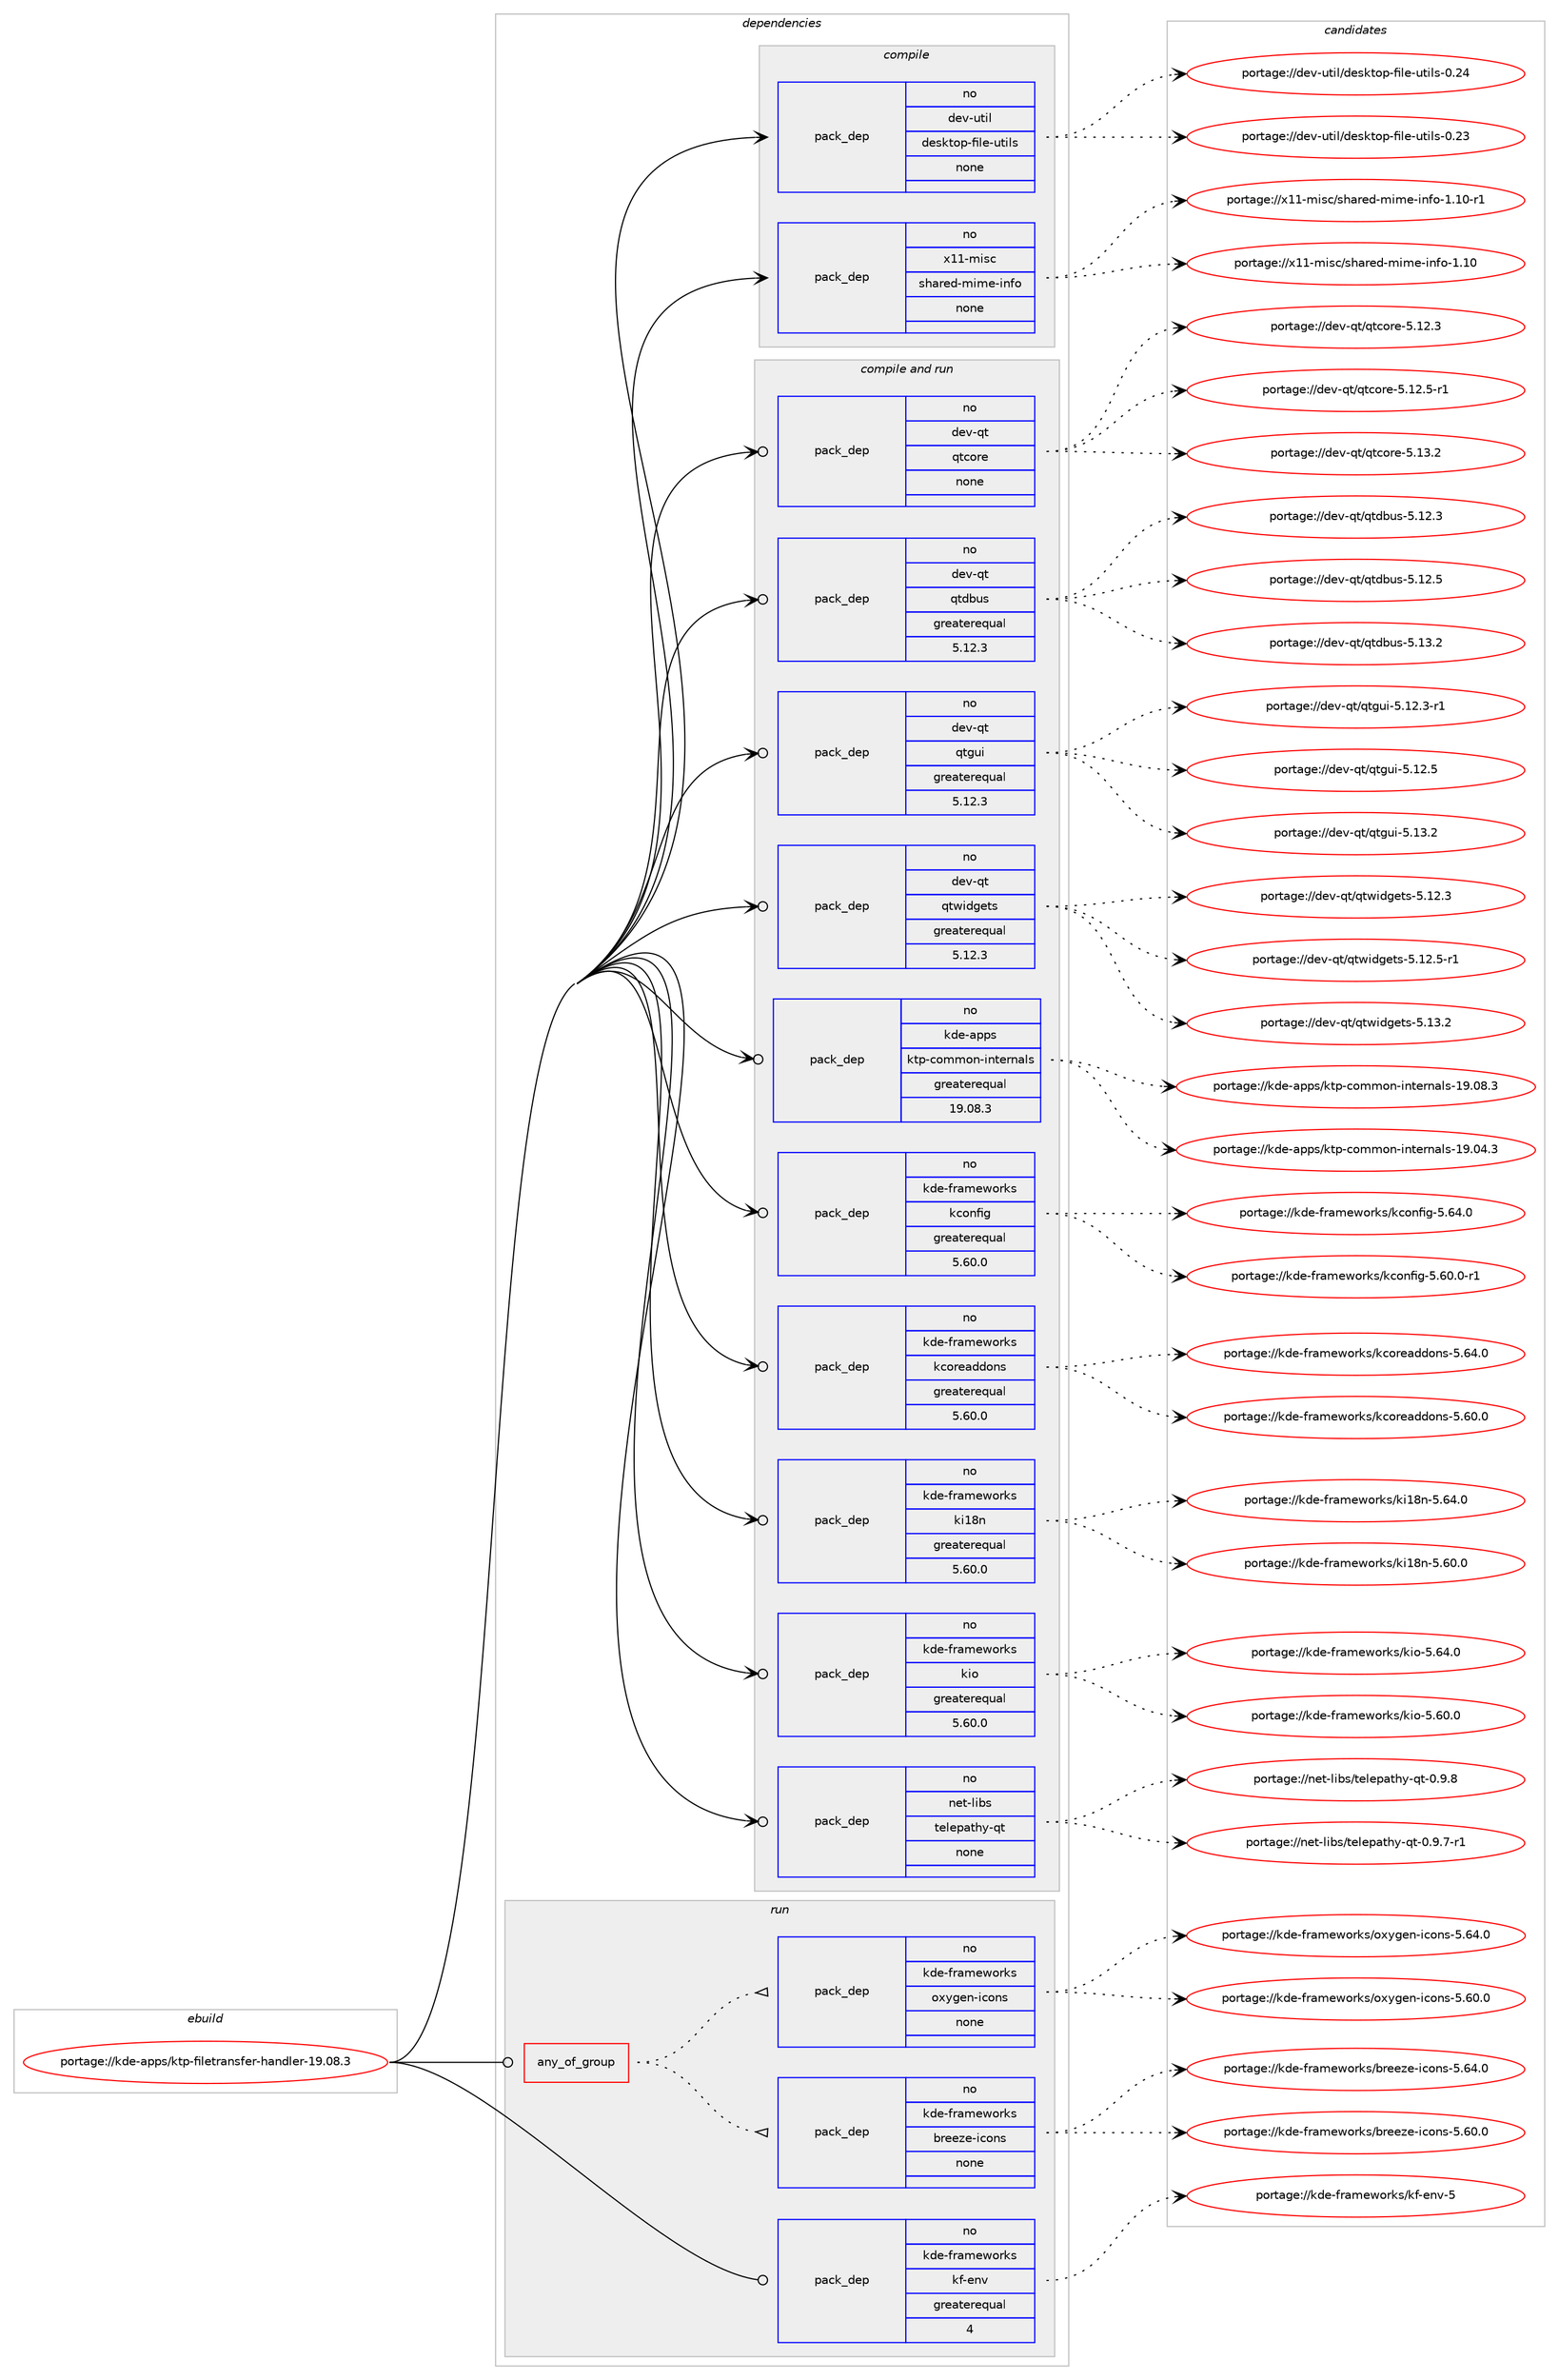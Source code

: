digraph prolog {

# *************
# Graph options
# *************

newrank=true;
concentrate=true;
compound=true;
graph [rankdir=LR,fontname=Helvetica,fontsize=10,ranksep=1.5];#, ranksep=2.5, nodesep=0.2];
edge  [arrowhead=vee];
node  [fontname=Helvetica,fontsize=10];

# **********
# The ebuild
# **********

subgraph cluster_leftcol {
color=gray;
rank=same;
label=<<i>ebuild</i>>;
id [label="portage://kde-apps/ktp-filetransfer-handler-19.08.3", color=red, width=4, href="../kde-apps/ktp-filetransfer-handler-19.08.3.svg"];
}

# ****************
# The dependencies
# ****************

subgraph cluster_midcol {
color=gray;
label=<<i>dependencies</i>>;
subgraph cluster_compile {
fillcolor="#eeeeee";
style=filled;
label=<<i>compile</i>>;
subgraph pack213755 {
dependency293638 [label=<<TABLE BORDER="0" CELLBORDER="1" CELLSPACING="0" CELLPADDING="4" WIDTH="220"><TR><TD ROWSPAN="6" CELLPADDING="30">pack_dep</TD></TR><TR><TD WIDTH="110">no</TD></TR><TR><TD>dev-util</TD></TR><TR><TD>desktop-file-utils</TD></TR><TR><TD>none</TD></TR><TR><TD></TD></TR></TABLE>>, shape=none, color=blue];
}
id:e -> dependency293638:w [weight=20,style="solid",arrowhead="vee"];
subgraph pack213756 {
dependency293639 [label=<<TABLE BORDER="0" CELLBORDER="1" CELLSPACING="0" CELLPADDING="4" WIDTH="220"><TR><TD ROWSPAN="6" CELLPADDING="30">pack_dep</TD></TR><TR><TD WIDTH="110">no</TD></TR><TR><TD>x11-misc</TD></TR><TR><TD>shared-mime-info</TD></TR><TR><TD>none</TD></TR><TR><TD></TD></TR></TABLE>>, shape=none, color=blue];
}
id:e -> dependency293639:w [weight=20,style="solid",arrowhead="vee"];
}
subgraph cluster_compileandrun {
fillcolor="#eeeeee";
style=filled;
label=<<i>compile and run</i>>;
subgraph pack213757 {
dependency293640 [label=<<TABLE BORDER="0" CELLBORDER="1" CELLSPACING="0" CELLPADDING="4" WIDTH="220"><TR><TD ROWSPAN="6" CELLPADDING="30">pack_dep</TD></TR><TR><TD WIDTH="110">no</TD></TR><TR><TD>dev-qt</TD></TR><TR><TD>qtcore</TD></TR><TR><TD>none</TD></TR><TR><TD></TD></TR></TABLE>>, shape=none, color=blue];
}
id:e -> dependency293640:w [weight=20,style="solid",arrowhead="odotvee"];
subgraph pack213758 {
dependency293641 [label=<<TABLE BORDER="0" CELLBORDER="1" CELLSPACING="0" CELLPADDING="4" WIDTH="220"><TR><TD ROWSPAN="6" CELLPADDING="30">pack_dep</TD></TR><TR><TD WIDTH="110">no</TD></TR><TR><TD>dev-qt</TD></TR><TR><TD>qtdbus</TD></TR><TR><TD>greaterequal</TD></TR><TR><TD>5.12.3</TD></TR></TABLE>>, shape=none, color=blue];
}
id:e -> dependency293641:w [weight=20,style="solid",arrowhead="odotvee"];
subgraph pack213759 {
dependency293642 [label=<<TABLE BORDER="0" CELLBORDER="1" CELLSPACING="0" CELLPADDING="4" WIDTH="220"><TR><TD ROWSPAN="6" CELLPADDING="30">pack_dep</TD></TR><TR><TD WIDTH="110">no</TD></TR><TR><TD>dev-qt</TD></TR><TR><TD>qtgui</TD></TR><TR><TD>greaterequal</TD></TR><TR><TD>5.12.3</TD></TR></TABLE>>, shape=none, color=blue];
}
id:e -> dependency293642:w [weight=20,style="solid",arrowhead="odotvee"];
subgraph pack213760 {
dependency293643 [label=<<TABLE BORDER="0" CELLBORDER="1" CELLSPACING="0" CELLPADDING="4" WIDTH="220"><TR><TD ROWSPAN="6" CELLPADDING="30">pack_dep</TD></TR><TR><TD WIDTH="110">no</TD></TR><TR><TD>dev-qt</TD></TR><TR><TD>qtwidgets</TD></TR><TR><TD>greaterequal</TD></TR><TR><TD>5.12.3</TD></TR></TABLE>>, shape=none, color=blue];
}
id:e -> dependency293643:w [weight=20,style="solid",arrowhead="odotvee"];
subgraph pack213761 {
dependency293644 [label=<<TABLE BORDER="0" CELLBORDER="1" CELLSPACING="0" CELLPADDING="4" WIDTH="220"><TR><TD ROWSPAN="6" CELLPADDING="30">pack_dep</TD></TR><TR><TD WIDTH="110">no</TD></TR><TR><TD>kde-apps</TD></TR><TR><TD>ktp-common-internals</TD></TR><TR><TD>greaterequal</TD></TR><TR><TD>19.08.3</TD></TR></TABLE>>, shape=none, color=blue];
}
id:e -> dependency293644:w [weight=20,style="solid",arrowhead="odotvee"];
subgraph pack213762 {
dependency293645 [label=<<TABLE BORDER="0" CELLBORDER="1" CELLSPACING="0" CELLPADDING="4" WIDTH="220"><TR><TD ROWSPAN="6" CELLPADDING="30">pack_dep</TD></TR><TR><TD WIDTH="110">no</TD></TR><TR><TD>kde-frameworks</TD></TR><TR><TD>kconfig</TD></TR><TR><TD>greaterequal</TD></TR><TR><TD>5.60.0</TD></TR></TABLE>>, shape=none, color=blue];
}
id:e -> dependency293645:w [weight=20,style="solid",arrowhead="odotvee"];
subgraph pack213763 {
dependency293646 [label=<<TABLE BORDER="0" CELLBORDER="1" CELLSPACING="0" CELLPADDING="4" WIDTH="220"><TR><TD ROWSPAN="6" CELLPADDING="30">pack_dep</TD></TR><TR><TD WIDTH="110">no</TD></TR><TR><TD>kde-frameworks</TD></TR><TR><TD>kcoreaddons</TD></TR><TR><TD>greaterequal</TD></TR><TR><TD>5.60.0</TD></TR></TABLE>>, shape=none, color=blue];
}
id:e -> dependency293646:w [weight=20,style="solid",arrowhead="odotvee"];
subgraph pack213764 {
dependency293647 [label=<<TABLE BORDER="0" CELLBORDER="1" CELLSPACING="0" CELLPADDING="4" WIDTH="220"><TR><TD ROWSPAN="6" CELLPADDING="30">pack_dep</TD></TR><TR><TD WIDTH="110">no</TD></TR><TR><TD>kde-frameworks</TD></TR><TR><TD>ki18n</TD></TR><TR><TD>greaterequal</TD></TR><TR><TD>5.60.0</TD></TR></TABLE>>, shape=none, color=blue];
}
id:e -> dependency293647:w [weight=20,style="solid",arrowhead="odotvee"];
subgraph pack213765 {
dependency293648 [label=<<TABLE BORDER="0" CELLBORDER="1" CELLSPACING="0" CELLPADDING="4" WIDTH="220"><TR><TD ROWSPAN="6" CELLPADDING="30">pack_dep</TD></TR><TR><TD WIDTH="110">no</TD></TR><TR><TD>kde-frameworks</TD></TR><TR><TD>kio</TD></TR><TR><TD>greaterequal</TD></TR><TR><TD>5.60.0</TD></TR></TABLE>>, shape=none, color=blue];
}
id:e -> dependency293648:w [weight=20,style="solid",arrowhead="odotvee"];
subgraph pack213766 {
dependency293649 [label=<<TABLE BORDER="0" CELLBORDER="1" CELLSPACING="0" CELLPADDING="4" WIDTH="220"><TR><TD ROWSPAN="6" CELLPADDING="30">pack_dep</TD></TR><TR><TD WIDTH="110">no</TD></TR><TR><TD>net-libs</TD></TR><TR><TD>telepathy-qt</TD></TR><TR><TD>none</TD></TR><TR><TD></TD></TR></TABLE>>, shape=none, color=blue];
}
id:e -> dependency293649:w [weight=20,style="solid",arrowhead="odotvee"];
}
subgraph cluster_run {
fillcolor="#eeeeee";
style=filled;
label=<<i>run</i>>;
subgraph any4412 {
dependency293650 [label=<<TABLE BORDER="0" CELLBORDER="1" CELLSPACING="0" CELLPADDING="4"><TR><TD CELLPADDING="10">any_of_group</TD></TR></TABLE>>, shape=none, color=red];subgraph pack213767 {
dependency293651 [label=<<TABLE BORDER="0" CELLBORDER="1" CELLSPACING="0" CELLPADDING="4" WIDTH="220"><TR><TD ROWSPAN="6" CELLPADDING="30">pack_dep</TD></TR><TR><TD WIDTH="110">no</TD></TR><TR><TD>kde-frameworks</TD></TR><TR><TD>breeze-icons</TD></TR><TR><TD>none</TD></TR><TR><TD></TD></TR></TABLE>>, shape=none, color=blue];
}
dependency293650:e -> dependency293651:w [weight=20,style="dotted",arrowhead="oinv"];
subgraph pack213768 {
dependency293652 [label=<<TABLE BORDER="0" CELLBORDER="1" CELLSPACING="0" CELLPADDING="4" WIDTH="220"><TR><TD ROWSPAN="6" CELLPADDING="30">pack_dep</TD></TR><TR><TD WIDTH="110">no</TD></TR><TR><TD>kde-frameworks</TD></TR><TR><TD>oxygen-icons</TD></TR><TR><TD>none</TD></TR><TR><TD></TD></TR></TABLE>>, shape=none, color=blue];
}
dependency293650:e -> dependency293652:w [weight=20,style="dotted",arrowhead="oinv"];
}
id:e -> dependency293650:w [weight=20,style="solid",arrowhead="odot"];
subgraph pack213769 {
dependency293653 [label=<<TABLE BORDER="0" CELLBORDER="1" CELLSPACING="0" CELLPADDING="4" WIDTH="220"><TR><TD ROWSPAN="6" CELLPADDING="30">pack_dep</TD></TR><TR><TD WIDTH="110">no</TD></TR><TR><TD>kde-frameworks</TD></TR><TR><TD>kf-env</TD></TR><TR><TD>greaterequal</TD></TR><TR><TD>4</TD></TR></TABLE>>, shape=none, color=blue];
}
id:e -> dependency293653:w [weight=20,style="solid",arrowhead="odot"];
}
}

# **************
# The candidates
# **************

subgraph cluster_choices {
rank=same;
color=gray;
label=<<i>candidates</i>>;

subgraph choice213755 {
color=black;
nodesep=1;
choiceportage100101118451171161051084710010111510711611111245102105108101451171161051081154548465051 [label="portage://dev-util/desktop-file-utils-0.23", color=red, width=4,href="../dev-util/desktop-file-utils-0.23.svg"];
choiceportage100101118451171161051084710010111510711611111245102105108101451171161051081154548465052 [label="portage://dev-util/desktop-file-utils-0.24", color=red, width=4,href="../dev-util/desktop-file-utils-0.24.svg"];
dependency293638:e -> choiceportage100101118451171161051084710010111510711611111245102105108101451171161051081154548465051:w [style=dotted,weight="100"];
dependency293638:e -> choiceportage100101118451171161051084710010111510711611111245102105108101451171161051081154548465052:w [style=dotted,weight="100"];
}
subgraph choice213756 {
color=black;
nodesep=1;
choiceportage12049494510910511599471151049711410110045109105109101451051101021114549464948 [label="portage://x11-misc/shared-mime-info-1.10", color=red, width=4,href="../x11-misc/shared-mime-info-1.10.svg"];
choiceportage120494945109105115994711510497114101100451091051091014510511010211145494649484511449 [label="portage://x11-misc/shared-mime-info-1.10-r1", color=red, width=4,href="../x11-misc/shared-mime-info-1.10-r1.svg"];
dependency293639:e -> choiceportage12049494510910511599471151049711410110045109105109101451051101021114549464948:w [style=dotted,weight="100"];
dependency293639:e -> choiceportage120494945109105115994711510497114101100451091051091014510511010211145494649484511449:w [style=dotted,weight="100"];
}
subgraph choice213757 {
color=black;
nodesep=1;
choiceportage10010111845113116471131169911111410145534649504651 [label="portage://dev-qt/qtcore-5.12.3", color=red, width=4,href="../dev-qt/qtcore-5.12.3.svg"];
choiceportage100101118451131164711311699111114101455346495046534511449 [label="portage://dev-qt/qtcore-5.12.5-r1", color=red, width=4,href="../dev-qt/qtcore-5.12.5-r1.svg"];
choiceportage10010111845113116471131169911111410145534649514650 [label="portage://dev-qt/qtcore-5.13.2", color=red, width=4,href="../dev-qt/qtcore-5.13.2.svg"];
dependency293640:e -> choiceportage10010111845113116471131169911111410145534649504651:w [style=dotted,weight="100"];
dependency293640:e -> choiceportage100101118451131164711311699111114101455346495046534511449:w [style=dotted,weight="100"];
dependency293640:e -> choiceportage10010111845113116471131169911111410145534649514650:w [style=dotted,weight="100"];
}
subgraph choice213758 {
color=black;
nodesep=1;
choiceportage10010111845113116471131161009811711545534649504651 [label="portage://dev-qt/qtdbus-5.12.3", color=red, width=4,href="../dev-qt/qtdbus-5.12.3.svg"];
choiceportage10010111845113116471131161009811711545534649504653 [label="portage://dev-qt/qtdbus-5.12.5", color=red, width=4,href="../dev-qt/qtdbus-5.12.5.svg"];
choiceportage10010111845113116471131161009811711545534649514650 [label="portage://dev-qt/qtdbus-5.13.2", color=red, width=4,href="../dev-qt/qtdbus-5.13.2.svg"];
dependency293641:e -> choiceportage10010111845113116471131161009811711545534649504651:w [style=dotted,weight="100"];
dependency293641:e -> choiceportage10010111845113116471131161009811711545534649504653:w [style=dotted,weight="100"];
dependency293641:e -> choiceportage10010111845113116471131161009811711545534649514650:w [style=dotted,weight="100"];
}
subgraph choice213759 {
color=black;
nodesep=1;
choiceportage1001011184511311647113116103117105455346495046514511449 [label="portage://dev-qt/qtgui-5.12.3-r1", color=red, width=4,href="../dev-qt/qtgui-5.12.3-r1.svg"];
choiceportage100101118451131164711311610311710545534649504653 [label="portage://dev-qt/qtgui-5.12.5", color=red, width=4,href="../dev-qt/qtgui-5.12.5.svg"];
choiceportage100101118451131164711311610311710545534649514650 [label="portage://dev-qt/qtgui-5.13.2", color=red, width=4,href="../dev-qt/qtgui-5.13.2.svg"];
dependency293642:e -> choiceportage1001011184511311647113116103117105455346495046514511449:w [style=dotted,weight="100"];
dependency293642:e -> choiceportage100101118451131164711311610311710545534649504653:w [style=dotted,weight="100"];
dependency293642:e -> choiceportage100101118451131164711311610311710545534649514650:w [style=dotted,weight="100"];
}
subgraph choice213760 {
color=black;
nodesep=1;
choiceportage100101118451131164711311611910510010310111611545534649504651 [label="portage://dev-qt/qtwidgets-5.12.3", color=red, width=4,href="../dev-qt/qtwidgets-5.12.3.svg"];
choiceportage1001011184511311647113116119105100103101116115455346495046534511449 [label="portage://dev-qt/qtwidgets-5.12.5-r1", color=red, width=4,href="../dev-qt/qtwidgets-5.12.5-r1.svg"];
choiceportage100101118451131164711311611910510010310111611545534649514650 [label="portage://dev-qt/qtwidgets-5.13.2", color=red, width=4,href="../dev-qt/qtwidgets-5.13.2.svg"];
dependency293643:e -> choiceportage100101118451131164711311611910510010310111611545534649504651:w [style=dotted,weight="100"];
dependency293643:e -> choiceportage1001011184511311647113116119105100103101116115455346495046534511449:w [style=dotted,weight="100"];
dependency293643:e -> choiceportage100101118451131164711311611910510010310111611545534649514650:w [style=dotted,weight="100"];
}
subgraph choice213761 {
color=black;
nodesep=1;
choiceportage107100101459711211211547107116112459911110910911111045105110116101114110971081154549574648524651 [label="portage://kde-apps/ktp-common-internals-19.04.3", color=red, width=4,href="../kde-apps/ktp-common-internals-19.04.3.svg"];
choiceportage107100101459711211211547107116112459911110910911111045105110116101114110971081154549574648564651 [label="portage://kde-apps/ktp-common-internals-19.08.3", color=red, width=4,href="../kde-apps/ktp-common-internals-19.08.3.svg"];
dependency293644:e -> choiceportage107100101459711211211547107116112459911110910911111045105110116101114110971081154549574648524651:w [style=dotted,weight="100"];
dependency293644:e -> choiceportage107100101459711211211547107116112459911110910911111045105110116101114110971081154549574648564651:w [style=dotted,weight="100"];
}
subgraph choice213762 {
color=black;
nodesep=1;
choiceportage10710010145102114971091011191111141071154710799111110102105103455346544846484511449 [label="portage://kde-frameworks/kconfig-5.60.0-r1", color=red, width=4,href="../kde-frameworks/kconfig-5.60.0-r1.svg"];
choiceportage1071001014510211497109101119111114107115471079911111010210510345534654524648 [label="portage://kde-frameworks/kconfig-5.64.0", color=red, width=4,href="../kde-frameworks/kconfig-5.64.0.svg"];
dependency293645:e -> choiceportage10710010145102114971091011191111141071154710799111110102105103455346544846484511449:w [style=dotted,weight="100"];
dependency293645:e -> choiceportage1071001014510211497109101119111114107115471079911111010210510345534654524648:w [style=dotted,weight="100"];
}
subgraph choice213763 {
color=black;
nodesep=1;
choiceportage107100101451021149710910111911111410711547107991111141019710010011111011545534654484648 [label="portage://kde-frameworks/kcoreaddons-5.60.0", color=red, width=4,href="../kde-frameworks/kcoreaddons-5.60.0.svg"];
choiceportage107100101451021149710910111911111410711547107991111141019710010011111011545534654524648 [label="portage://kde-frameworks/kcoreaddons-5.64.0", color=red, width=4,href="../kde-frameworks/kcoreaddons-5.64.0.svg"];
dependency293646:e -> choiceportage107100101451021149710910111911111410711547107991111141019710010011111011545534654484648:w [style=dotted,weight="100"];
dependency293646:e -> choiceportage107100101451021149710910111911111410711547107991111141019710010011111011545534654524648:w [style=dotted,weight="100"];
}
subgraph choice213764 {
color=black;
nodesep=1;
choiceportage107100101451021149710910111911111410711547107105495611045534654484648 [label="portage://kde-frameworks/ki18n-5.60.0", color=red, width=4,href="../kde-frameworks/ki18n-5.60.0.svg"];
choiceportage107100101451021149710910111911111410711547107105495611045534654524648 [label="portage://kde-frameworks/ki18n-5.64.0", color=red, width=4,href="../kde-frameworks/ki18n-5.64.0.svg"];
dependency293647:e -> choiceportage107100101451021149710910111911111410711547107105495611045534654484648:w [style=dotted,weight="100"];
dependency293647:e -> choiceportage107100101451021149710910111911111410711547107105495611045534654524648:w [style=dotted,weight="100"];
}
subgraph choice213765 {
color=black;
nodesep=1;
choiceportage10710010145102114971091011191111141071154710710511145534654484648 [label="portage://kde-frameworks/kio-5.60.0", color=red, width=4,href="../kde-frameworks/kio-5.60.0.svg"];
choiceportage10710010145102114971091011191111141071154710710511145534654524648 [label="portage://kde-frameworks/kio-5.64.0", color=red, width=4,href="../kde-frameworks/kio-5.64.0.svg"];
dependency293648:e -> choiceportage10710010145102114971091011191111141071154710710511145534654484648:w [style=dotted,weight="100"];
dependency293648:e -> choiceportage10710010145102114971091011191111141071154710710511145534654524648:w [style=dotted,weight="100"];
}
subgraph choice213766 {
color=black;
nodesep=1;
choiceportage11010111645108105981154711610110810111297116104121451131164548465746554511449 [label="portage://net-libs/telepathy-qt-0.9.7-r1", color=red, width=4,href="../net-libs/telepathy-qt-0.9.7-r1.svg"];
choiceportage1101011164510810598115471161011081011129711610412145113116454846574656 [label="portage://net-libs/telepathy-qt-0.9.8", color=red, width=4,href="../net-libs/telepathy-qt-0.9.8.svg"];
dependency293649:e -> choiceportage11010111645108105981154711610110810111297116104121451131164548465746554511449:w [style=dotted,weight="100"];
dependency293649:e -> choiceportage1101011164510810598115471161011081011129711610412145113116454846574656:w [style=dotted,weight="100"];
}
subgraph choice213767 {
color=black;
nodesep=1;
choiceportage10710010145102114971091011191111141071154798114101101122101451059911111011545534654484648 [label="portage://kde-frameworks/breeze-icons-5.60.0", color=red, width=4,href="../kde-frameworks/breeze-icons-5.60.0.svg"];
choiceportage10710010145102114971091011191111141071154798114101101122101451059911111011545534654524648 [label="portage://kde-frameworks/breeze-icons-5.64.0", color=red, width=4,href="../kde-frameworks/breeze-icons-5.64.0.svg"];
dependency293651:e -> choiceportage10710010145102114971091011191111141071154798114101101122101451059911111011545534654484648:w [style=dotted,weight="100"];
dependency293651:e -> choiceportage10710010145102114971091011191111141071154798114101101122101451059911111011545534654524648:w [style=dotted,weight="100"];
}
subgraph choice213768 {
color=black;
nodesep=1;
choiceportage107100101451021149710910111911111410711547111120121103101110451059911111011545534654484648 [label="portage://kde-frameworks/oxygen-icons-5.60.0", color=red, width=4,href="../kde-frameworks/oxygen-icons-5.60.0.svg"];
choiceportage107100101451021149710910111911111410711547111120121103101110451059911111011545534654524648 [label="portage://kde-frameworks/oxygen-icons-5.64.0", color=red, width=4,href="../kde-frameworks/oxygen-icons-5.64.0.svg"];
dependency293652:e -> choiceportage107100101451021149710910111911111410711547111120121103101110451059911111011545534654484648:w [style=dotted,weight="100"];
dependency293652:e -> choiceportage107100101451021149710910111911111410711547111120121103101110451059911111011545534654524648:w [style=dotted,weight="100"];
}
subgraph choice213769 {
color=black;
nodesep=1;
choiceportage107100101451021149710910111911111410711547107102451011101184553 [label="portage://kde-frameworks/kf-env-5", color=red, width=4,href="../kde-frameworks/kf-env-5.svg"];
dependency293653:e -> choiceportage107100101451021149710910111911111410711547107102451011101184553:w [style=dotted,weight="100"];
}
}

}
